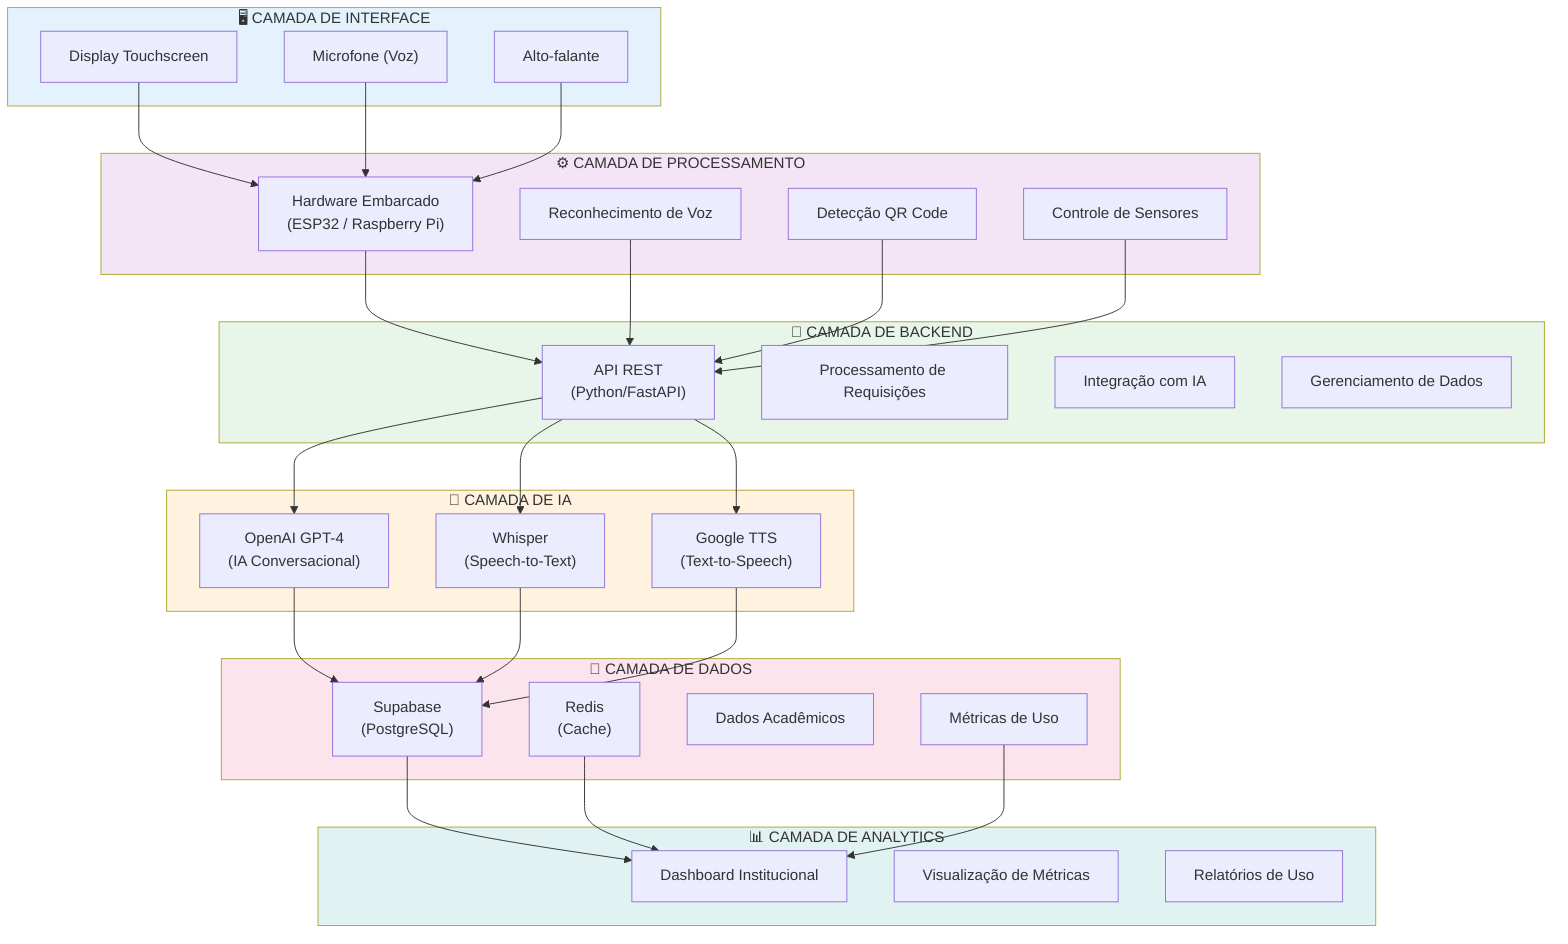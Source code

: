 graph TB
    subgraph Interface["🖥️ CAMADA DE INTERFACE"]
        A1["Display Touchscreen"]
        A2["Microfone (Voz)"]
        A3["Alto-falante"]
    end
    
    subgraph Processamento["⚙️ CAMADA DE PROCESSAMENTO"]
        B1["Hardware Embarcado<br/>(ESP32 / Raspberry Pi)"]
        B2["Reconhecimento de Voz"]
        B3["Detecção QR Code"]
        B4["Controle de Sensores"]
    end
    
    subgraph Backend["🔧 CAMADA DE BACKEND"]
        C1["API REST<br/>(Python/FastAPI)"]
        C2["Processamento de Requisições"]
        C3["Integração com IA"]
        C4["Gerenciamento de Dados"]
    end
    
    subgraph IA["🤖 CAMADA DE IA"]
        D1["OpenAI GPT-4<br/>(IA Conversacional)"]
        D2["Whisper<br/>(Speech-to-Text)"]
        D3["Google TTS<br/>(Text-to-Speech)"]
    end
    
    subgraph Dados["💾 CAMADA DE DADOS"]
        E1["Supabase<br/>(PostgreSQL)"]
        E2["Redis<br/>(Cache)"]
        E3["Dados Acadêmicos"]
        E4["Métricas de Uso"]
    end
    
    subgraph Analytics["📊 CAMADA DE ANALYTICS"]
        F1["Dashboard Institucional"]
        F2["Visualização de Métricas"]
        F3["Relatórios de Uso"]
    end
    
    A1 --> B1
    A2 --> B1
    A3 --> B1
    
    B1 --> C1
    B2 --> C1
    B3 --> C1
    B4 --> C1
    
    C1 --> D1
    C1 --> D2
    C1 --> D3
    
    D1 --> E1
    D2 --> E1
    D3 --> E1
    
    E1 --> F1
    E2 --> F1
    E4 --> F1
    
    style Interface fill:#E3F2FD
    style Processamento fill:#F3E5F5
    style Backend fill:#E8F5E9
    style IA fill:#FFF3E0
    style Dados fill:#FCE4EC
    style Analytics fill:#E0F2F1